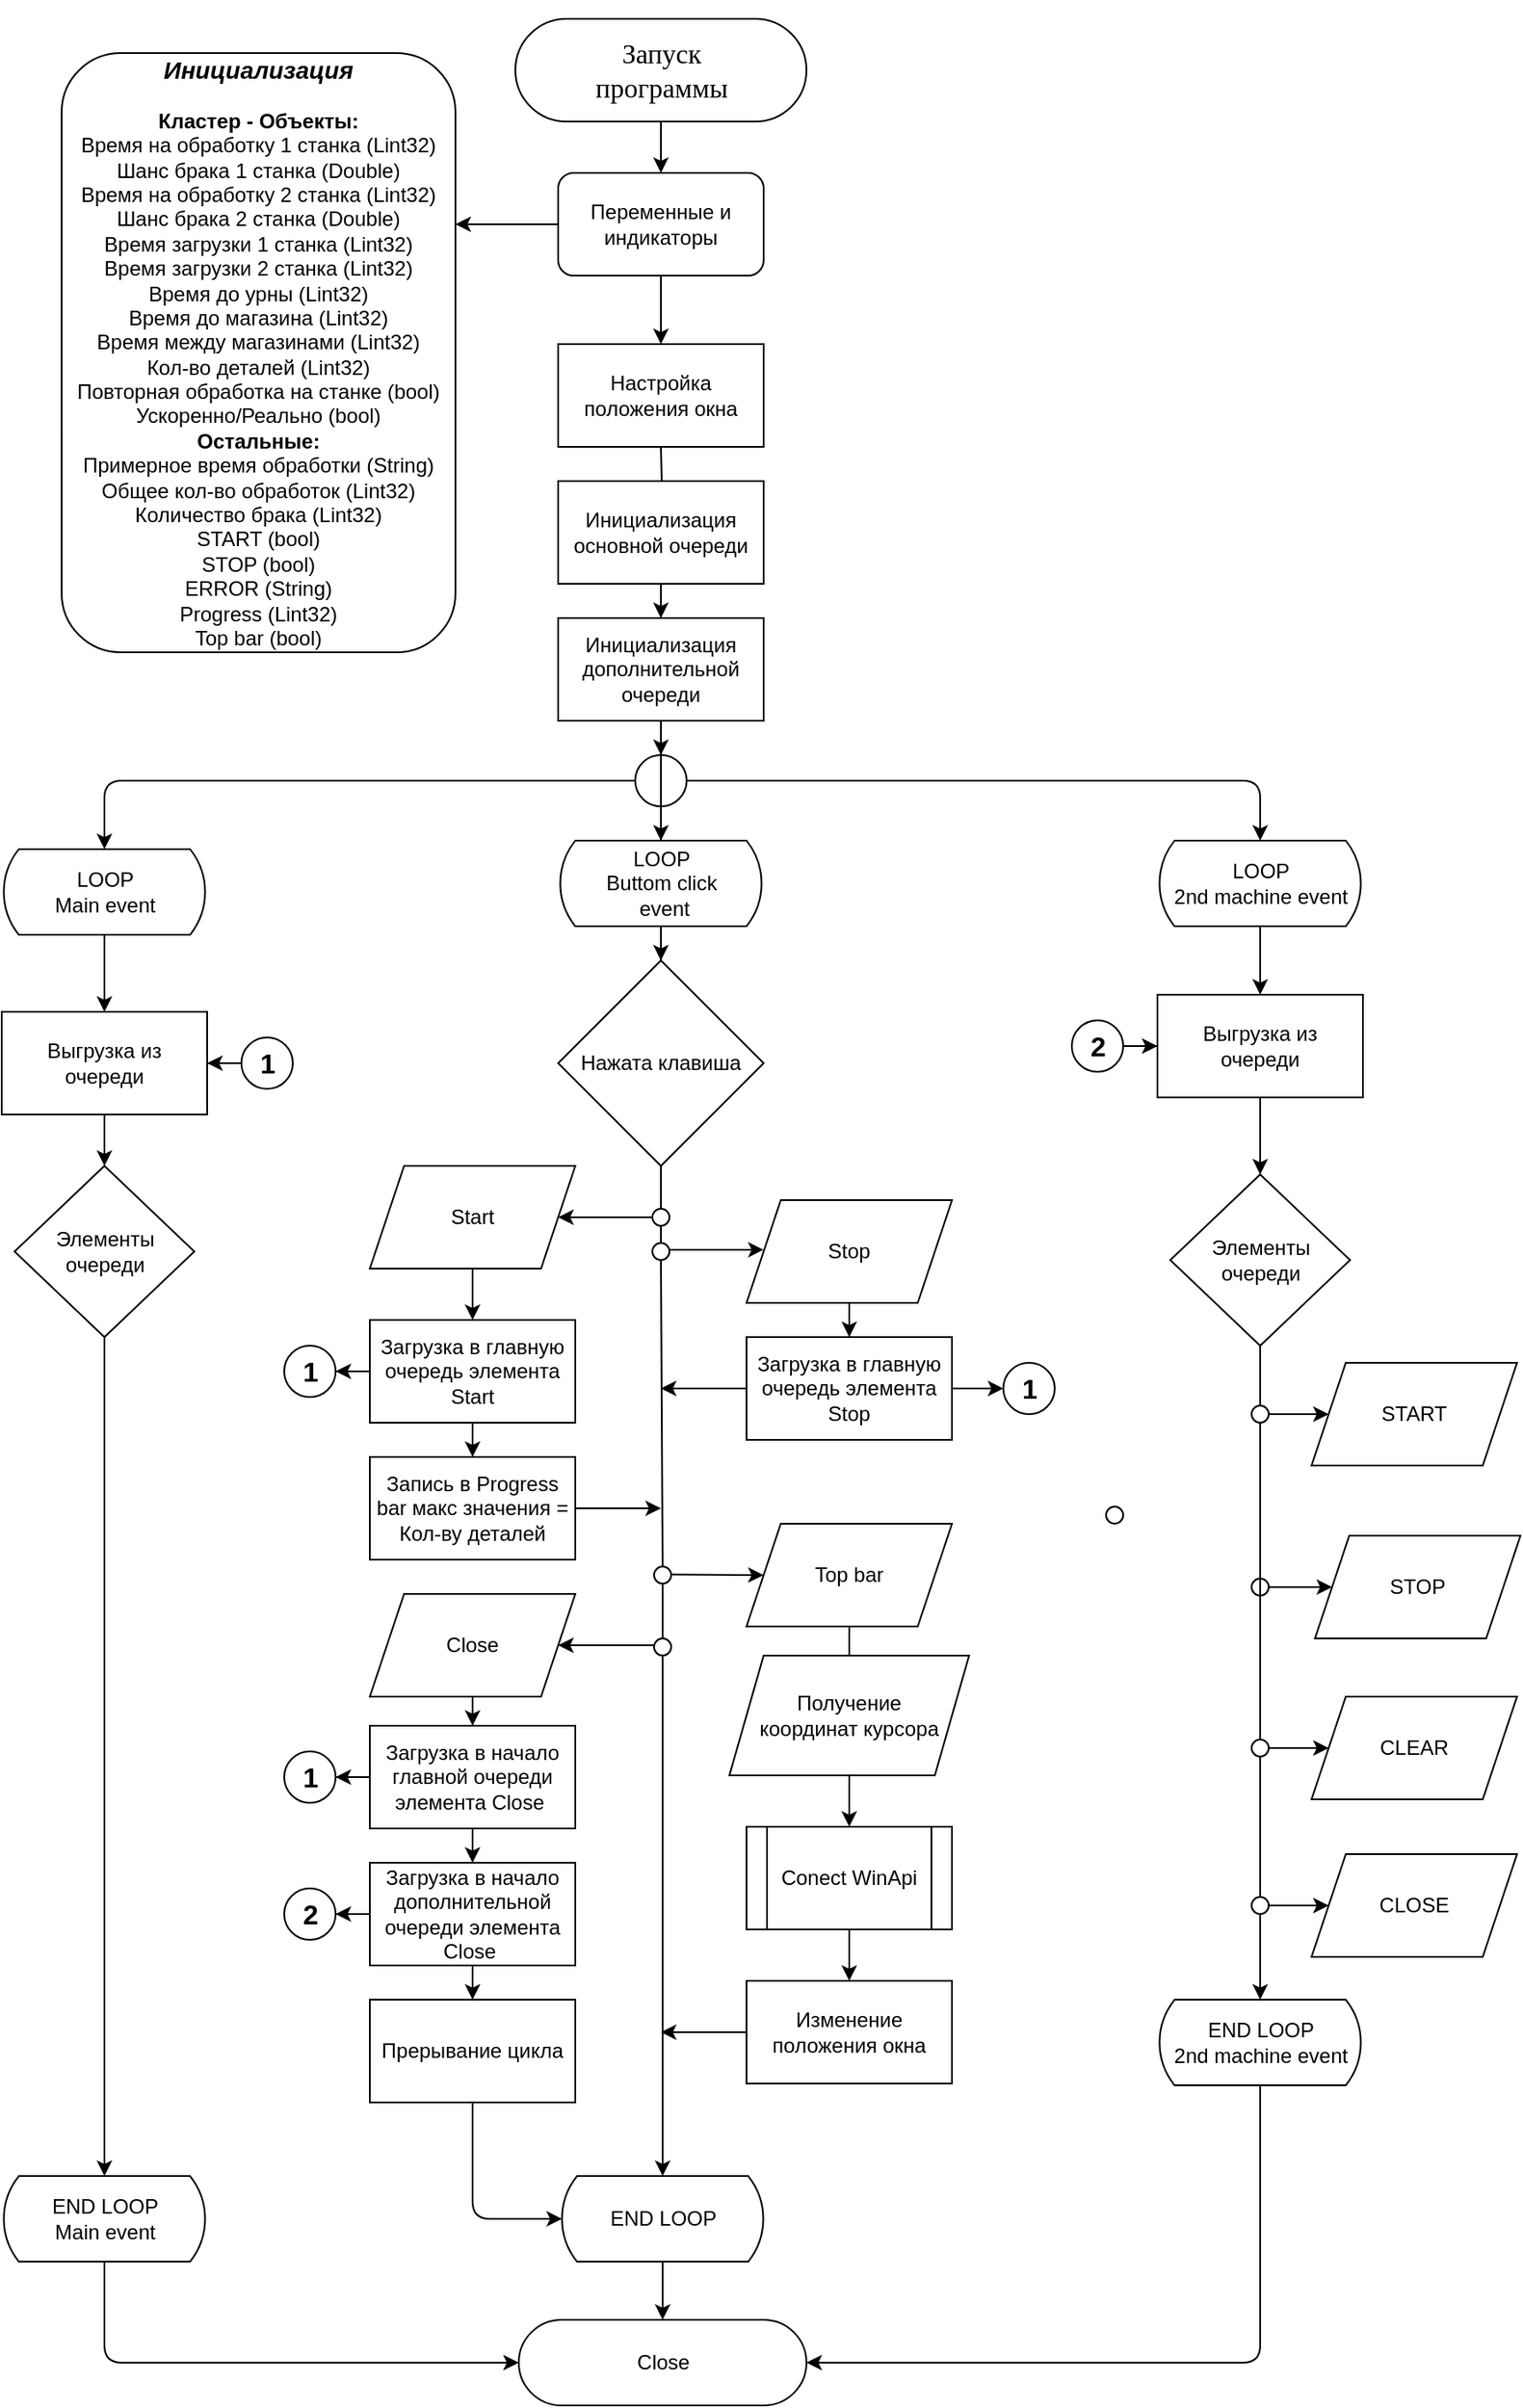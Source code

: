 <mxfile version="13.8.1" type="github">
  <diagram id="C5RBs43oDa-KdzZeNtuy" name="Page-1">
    <mxGraphModel dx="2844" dy="1544" grid="1" gridSize="10" guides="1" tooltips="1" connect="1" arrows="1" fold="1" page="1" pageScale="1" pageWidth="827" pageHeight="1169" math="0" shadow="0">
      <root>
        <mxCell id="WIyWlLk6GJQsqaUBKTNV-0" />
        <mxCell id="WIyWlLk6GJQsqaUBKTNV-1" parent="WIyWlLk6GJQsqaUBKTNV-0" />
        <mxCell id="-fShvXhJAneemEz7oOzi-4" value="" style="edgeStyle=orthogonalEdgeStyle;rounded=0;orthogonalLoop=1;jettySize=auto;html=1;" parent="WIyWlLk6GJQsqaUBKTNV-1" target="-fShvXhJAneemEz7oOzi-3" edge="1">
          <mxGeometry relative="1" as="geometry">
            <mxPoint x="410" y="300" as="sourcePoint" />
          </mxGeometry>
        </mxCell>
        <mxCell id="-fShvXhJAneemEz7oOzi-6" value="" style="edgeStyle=orthogonalEdgeStyle;rounded=0;orthogonalLoop=1;jettySize=auto;html=1;" parent="WIyWlLk6GJQsqaUBKTNV-1" source="-fShvXhJAneemEz7oOzi-3" target="-fShvXhJAneemEz7oOzi-5" edge="1">
          <mxGeometry relative="1" as="geometry" />
        </mxCell>
        <mxCell id="-fShvXhJAneemEz7oOzi-3" value="Инициализация основной очереди" style="whiteSpace=wrap;html=1;rounded=0;" parent="WIyWlLk6GJQsqaUBKTNV-1" vertex="1">
          <mxGeometry x="350" y="320" width="120" height="60" as="geometry" />
        </mxCell>
        <mxCell id="-fShvXhJAneemEz7oOzi-10" value="" style="edgeStyle=orthogonalEdgeStyle;rounded=0;orthogonalLoop=1;jettySize=auto;html=1;entryX=0.5;entryY=0;entryDx=0;entryDy=0;entryPerimeter=0;" parent="WIyWlLk6GJQsqaUBKTNV-1" source="-fShvXhJAneemEz7oOzi-73" target="-fShvXhJAneemEz7oOzi-60" edge="1">
          <mxGeometry relative="1" as="geometry">
            <mxPoint x="410" y="480" as="targetPoint" />
          </mxGeometry>
        </mxCell>
        <mxCell id="-fShvXhJAneemEz7oOzi-5" value="&lt;span&gt;Инициализация дополнительной очереди&lt;/span&gt;" style="whiteSpace=wrap;html=1;rounded=0;" parent="WIyWlLk6GJQsqaUBKTNV-1" vertex="1">
          <mxGeometry x="350" y="400" width="120" height="60" as="geometry" />
        </mxCell>
        <mxCell id="-fShvXhJAneemEz7oOzi-17" value="" style="edgeStyle=orthogonalEdgeStyle;rounded=0;orthogonalLoop=1;jettySize=auto;html=1;exitX=0.5;exitY=1;exitDx=0;exitDy=0;exitPerimeter=0;" parent="WIyWlLk6GJQsqaUBKTNV-1" source="-fShvXhJAneemEz7oOzi-60" target="-fShvXhJAneemEz7oOzi-16" edge="1">
          <mxGeometry relative="1" as="geometry">
            <mxPoint x="410" y="560" as="sourcePoint" />
          </mxGeometry>
        </mxCell>
        <mxCell id="-fShvXhJAneemEz7oOzi-16" value="Нажата клавиша" style="rhombus;whiteSpace=wrap;html=1;arcSize=20;" parent="WIyWlLk6GJQsqaUBKTNV-1" vertex="1">
          <mxGeometry x="350" y="600" width="120" height="120" as="geometry" />
        </mxCell>
        <mxCell id="-fShvXhJAneemEz7oOzi-18" value="" style="endArrow=classic;html=1;exitX=0.5;exitY=1;exitDx=0;exitDy=0;entryX=0.5;entryY=0;entryDx=0;entryDy=0;entryPerimeter=0;" parent="WIyWlLk6GJQsqaUBKTNV-1" source="CvhOMEdDSVQm0Eng2Md5-24" target="-fShvXhJAneemEz7oOzi-61" edge="1">
          <mxGeometry width="50" height="50" relative="1" as="geometry">
            <mxPoint x="410" y="700" as="sourcePoint" />
            <mxPoint x="410" y="1880" as="targetPoint" />
          </mxGeometry>
        </mxCell>
        <mxCell id="-fShvXhJAneemEz7oOzi-19" value="" style="endArrow=classic;html=1;entryX=1;entryY=0.5;entryDx=0;entryDy=0;" parent="WIyWlLk6GJQsqaUBKTNV-1" target="-fShvXhJAneemEz7oOzi-20" edge="1">
          <mxGeometry width="50" height="50" relative="1" as="geometry">
            <mxPoint x="410" y="750" as="sourcePoint" />
            <mxPoint x="466" y="750" as="targetPoint" />
          </mxGeometry>
        </mxCell>
        <mxCell id="-fShvXhJAneemEz7oOzi-32" value="" style="edgeStyle=orthogonalEdgeStyle;rounded=0;orthogonalLoop=1;jettySize=auto;html=1;" parent="WIyWlLk6GJQsqaUBKTNV-1" source="-fShvXhJAneemEz7oOzi-20" edge="1">
          <mxGeometry relative="1" as="geometry">
            <mxPoint x="300" y="810" as="targetPoint" />
          </mxGeometry>
        </mxCell>
        <mxCell id="-fShvXhJAneemEz7oOzi-20" value="Start" style="shape=parallelogram;perimeter=parallelogramPerimeter;whiteSpace=wrap;html=1;fixedSize=1;" parent="WIyWlLk6GJQsqaUBKTNV-1" vertex="1">
          <mxGeometry x="240" y="720" width="120" height="60" as="geometry" />
        </mxCell>
        <mxCell id="-fShvXhJAneemEz7oOzi-22" value="" style="endArrow=classic;html=1;entryX=0.083;entryY=0.483;entryDx=0;entryDy=0;entryPerimeter=0;" parent="WIyWlLk6GJQsqaUBKTNV-1" edge="1">
          <mxGeometry width="50" height="50" relative="1" as="geometry">
            <mxPoint x="410" y="769" as="sourcePoint" />
            <mxPoint x="469.96" y="768.98" as="targetPoint" />
          </mxGeometry>
        </mxCell>
        <mxCell id="-fShvXhJAneemEz7oOzi-43" value="" style="edgeStyle=orthogonalEdgeStyle;rounded=0;orthogonalLoop=1;jettySize=auto;html=1;" parent="WIyWlLk6GJQsqaUBKTNV-1" source="-fShvXhJAneemEz7oOzi-23" target="-fShvXhJAneemEz7oOzi-42" edge="1">
          <mxGeometry relative="1" as="geometry" />
        </mxCell>
        <mxCell id="-fShvXhJAneemEz7oOzi-23" value="Close" style="shape=parallelogram;perimeter=parallelogramPerimeter;whiteSpace=wrap;html=1;fixedSize=1;" parent="WIyWlLk6GJQsqaUBKTNV-1" vertex="1">
          <mxGeometry x="240" y="970" width="120" height="60" as="geometry" />
        </mxCell>
        <mxCell id="-fShvXhJAneemEz7oOzi-26" value="" style="endArrow=classic;html=1;entryX=1;entryY=0.5;entryDx=0;entryDy=0;" parent="WIyWlLk6GJQsqaUBKTNV-1" target="-fShvXhJAneemEz7oOzi-23" edge="1">
          <mxGeometry width="50" height="50" relative="1" as="geometry">
            <mxPoint x="410" y="1000" as="sourcePoint" />
            <mxPoint x="350" y="1006.42" as="targetPoint" />
          </mxGeometry>
        </mxCell>
        <mxCell id="-fShvXhJAneemEz7oOzi-34" value="" style="edgeStyle=orthogonalEdgeStyle;rounded=0;orthogonalLoop=1;jettySize=auto;html=1;" parent="WIyWlLk6GJQsqaUBKTNV-1" source="-fShvXhJAneemEz7oOzi-27" edge="1">
          <mxGeometry relative="1" as="geometry">
            <mxPoint x="520" y="1006" as="targetPoint" />
          </mxGeometry>
        </mxCell>
        <mxCell id="-fShvXhJAneemEz7oOzi-27" value="Top bar" style="shape=parallelogram;perimeter=parallelogramPerimeter;whiteSpace=wrap;html=1;fixedSize=1;" parent="WIyWlLk6GJQsqaUBKTNV-1" vertex="1">
          <mxGeometry x="460" y="929" width="120" height="60" as="geometry" />
        </mxCell>
        <mxCell id="-fShvXhJAneemEz7oOzi-30" value="" style="endArrow=classic;html=1;entryX=0.083;entryY=0.5;entryDx=0;entryDy=0;entryPerimeter=0;" parent="WIyWlLk6GJQsqaUBKTNV-1" target="-fShvXhJAneemEz7oOzi-27" edge="1">
          <mxGeometry width="50" height="50" relative="1" as="geometry">
            <mxPoint x="410" y="958.58" as="sourcePoint" />
            <mxPoint x="466" y="959" as="targetPoint" />
          </mxGeometry>
        </mxCell>
        <mxCell id="-fShvXhJAneemEz7oOzi-38" value="" style="edgeStyle=orthogonalEdgeStyle;rounded=0;orthogonalLoop=1;jettySize=auto;html=1;" parent="WIyWlLk6GJQsqaUBKTNV-1" source="-fShvXhJAneemEz7oOzi-35" target="-fShvXhJAneemEz7oOzi-37" edge="1">
          <mxGeometry relative="1" as="geometry" />
        </mxCell>
        <mxCell id="-fShvXhJAneemEz7oOzi-35" value="Получение &lt;br&gt;координат курсора" style="shape=parallelogram;perimeter=parallelogramPerimeter;whiteSpace=wrap;html=1;fixedSize=1;" parent="WIyWlLk6GJQsqaUBKTNV-1" vertex="1">
          <mxGeometry x="450" y="1006" width="140" height="70" as="geometry" />
        </mxCell>
        <mxCell id="-fShvXhJAneemEz7oOzi-40" value="" style="edgeStyle=orthogonalEdgeStyle;rounded=0;orthogonalLoop=1;jettySize=auto;html=1;" parent="WIyWlLk6GJQsqaUBKTNV-1" source="-fShvXhJAneemEz7oOzi-37" target="-fShvXhJAneemEz7oOzi-39" edge="1">
          <mxGeometry relative="1" as="geometry" />
        </mxCell>
        <mxCell id="-fShvXhJAneemEz7oOzi-37" value="Conect WinApi" style="shape=process;whiteSpace=wrap;html=1;backgroundOutline=1;" parent="WIyWlLk6GJQsqaUBKTNV-1" vertex="1">
          <mxGeometry x="460" y="1106" width="120" height="60" as="geometry" />
        </mxCell>
        <mxCell id="-fShvXhJAneemEz7oOzi-41" style="edgeStyle=orthogonalEdgeStyle;rounded=0;orthogonalLoop=1;jettySize=auto;html=1;" parent="WIyWlLk6GJQsqaUBKTNV-1" source="-fShvXhJAneemEz7oOzi-39" edge="1">
          <mxGeometry relative="1" as="geometry">
            <mxPoint x="410" y="1226" as="targetPoint" />
          </mxGeometry>
        </mxCell>
        <mxCell id="-fShvXhJAneemEz7oOzi-39" value="Изменение положения окна" style="rounded=0;whiteSpace=wrap;html=1;" parent="WIyWlLk6GJQsqaUBKTNV-1" vertex="1">
          <mxGeometry x="460" y="1196" width="120" height="60" as="geometry" />
        </mxCell>
        <mxCell id="-fShvXhJAneemEz7oOzi-46" value="" style="edgeStyle=orthogonalEdgeStyle;rounded=0;orthogonalLoop=1;jettySize=auto;html=1;" parent="WIyWlLk6GJQsqaUBKTNV-1" source="-fShvXhJAneemEz7oOzi-42" target="-fShvXhJAneemEz7oOzi-45" edge="1">
          <mxGeometry relative="1" as="geometry" />
        </mxCell>
        <mxCell id="-fShvXhJAneemEz7oOzi-89" value="" style="edgeStyle=orthogonalEdgeStyle;rounded=0;orthogonalLoop=1;jettySize=auto;html=1;" parent="WIyWlLk6GJQsqaUBKTNV-1" source="-fShvXhJAneemEz7oOzi-42" target="-fShvXhJAneemEz7oOzi-88" edge="1">
          <mxGeometry relative="1" as="geometry" />
        </mxCell>
        <mxCell id="-fShvXhJAneemEz7oOzi-42" value="Загрузка в начало главной очереди элемента Close&amp;nbsp;" style="whiteSpace=wrap;html=1;" parent="WIyWlLk6GJQsqaUBKTNV-1" vertex="1">
          <mxGeometry x="240" y="1047" width="120" height="60" as="geometry" />
        </mxCell>
        <mxCell id="-fShvXhJAneemEz7oOzi-50" value="" style="edgeStyle=orthogonalEdgeStyle;rounded=0;orthogonalLoop=1;jettySize=auto;html=1;" parent="WIyWlLk6GJQsqaUBKTNV-1" source="-fShvXhJAneemEz7oOzi-45" target="-fShvXhJAneemEz7oOzi-49" edge="1">
          <mxGeometry relative="1" as="geometry" />
        </mxCell>
        <mxCell id="-fShvXhJAneemEz7oOzi-91" value="" style="edgeStyle=orthogonalEdgeStyle;rounded=0;orthogonalLoop=1;jettySize=auto;html=1;" parent="WIyWlLk6GJQsqaUBKTNV-1" source="-fShvXhJAneemEz7oOzi-45" target="-fShvXhJAneemEz7oOzi-90" edge="1">
          <mxGeometry relative="1" as="geometry" />
        </mxCell>
        <mxCell id="-fShvXhJAneemEz7oOzi-45" value="Загрузка в начало дополнительной очереди&amp;nbsp;элемента Close&amp;nbsp;" style="whiteSpace=wrap;html=1;" parent="WIyWlLk6GJQsqaUBKTNV-1" vertex="1">
          <mxGeometry x="240" y="1127" width="120" height="60" as="geometry" />
        </mxCell>
        <mxCell id="-fShvXhJAneemEz7oOzi-49" value="Прерывание цикла" style="whiteSpace=wrap;html=1;" parent="WIyWlLk6GJQsqaUBKTNV-1" vertex="1">
          <mxGeometry x="240" y="1207" width="120" height="60" as="geometry" />
        </mxCell>
        <mxCell id="-fShvXhJAneemEz7oOzi-57" value="Close" style="html=1;dashed=0;whitespace=wrap;shape=mxgraph.dfd.start" parent="WIyWlLk6GJQsqaUBKTNV-1" vertex="1">
          <mxGeometry x="327" y="1394" width="168" height="50" as="geometry" />
        </mxCell>
        <mxCell id="-fShvXhJAneemEz7oOzi-115" value="" style="edgeStyle=orthogonalEdgeStyle;rounded=0;orthogonalLoop=1;jettySize=auto;html=1;" parent="WIyWlLk6GJQsqaUBKTNV-1" source="-fShvXhJAneemEz7oOzi-58" target="-fShvXhJAneemEz7oOzi-114" edge="1">
          <mxGeometry relative="1" as="geometry" />
        </mxCell>
        <mxCell id="-fShvXhJAneemEz7oOzi-58" value="&lt;h4 style=&quot;font-size: 16px&quot;&gt;&lt;div&gt;&lt;span style=&quot;font-family: &amp;#34;times new roman&amp;#34; ; font-weight: normal&quot;&gt;Запуск&lt;/span&gt;&lt;/div&gt;&lt;font face=&quot;Times New Roman&quot;&gt;&lt;span style=&quot;font-weight: normal&quot;&gt;программы&lt;/span&gt;&lt;/font&gt;&lt;/h4&gt;" style="html=1;dashed=0;whitespace=wrap;shape=mxgraph.dfd.start" parent="WIyWlLk6GJQsqaUBKTNV-1" vertex="1">
          <mxGeometry x="325" y="50" width="170" height="60" as="geometry" />
        </mxCell>
        <mxCell id="-fShvXhJAneemEz7oOzi-60" value="&lt;span&gt;LOOP&lt;/span&gt;&lt;br&gt;&lt;span&gt;Buttom click&lt;/span&gt;&lt;br&gt;&lt;span&gt;&amp;nbsp;event&lt;/span&gt;" style="html=1;dashed=0;whitespace=wrap;shape=mxgraph.dfd.loop" parent="WIyWlLk6GJQsqaUBKTNV-1" vertex="1">
          <mxGeometry x="350" y="530" width="120" height="50" as="geometry" />
        </mxCell>
        <mxCell id="-fShvXhJAneemEz7oOzi-63" value="" style="edgeStyle=orthogonalEdgeStyle;rounded=0;orthogonalLoop=1;jettySize=auto;html=1;" parent="WIyWlLk6GJQsqaUBKTNV-1" source="-fShvXhJAneemEz7oOzi-61" target="-fShvXhJAneemEz7oOzi-57" edge="1">
          <mxGeometry relative="1" as="geometry" />
        </mxCell>
        <mxCell id="-fShvXhJAneemEz7oOzi-61" value="END LOOP" style="html=1;dashed=0;whitespace=wrap;shape=mxgraph.dfd.loop" parent="WIyWlLk6GJQsqaUBKTNV-1" vertex="1">
          <mxGeometry x="351" y="1310" width="120" height="50" as="geometry" />
        </mxCell>
        <mxCell id="CvhOMEdDSVQm0Eng2Md5-30" value="" style="edgeStyle=orthogonalEdgeStyle;rounded=0;orthogonalLoop=1;jettySize=auto;html=1;endArrow=classic;endFill=1;" edge="1" parent="WIyWlLk6GJQsqaUBKTNV-1" source="-fShvXhJAneemEz7oOzi-68" target="CvhOMEdDSVQm0Eng2Md5-29">
          <mxGeometry relative="1" as="geometry" />
        </mxCell>
        <mxCell id="-fShvXhJAneemEz7oOzi-68" value="&lt;span&gt;LOOP&lt;/span&gt;&lt;br&gt;Main event" style="html=1;dashed=0;whitespace=wrap;shape=mxgraph.dfd.loop" parent="WIyWlLk6GJQsqaUBKTNV-1" vertex="1">
          <mxGeometry x="25" y="535" width="120" height="50" as="geometry" />
        </mxCell>
        <mxCell id="CvhOMEdDSVQm0Eng2Md5-27" value="" style="edgeStyle=orthogonalEdgeStyle;rounded=0;orthogonalLoop=1;jettySize=auto;html=1;endArrow=classic;endFill=1;" edge="1" parent="WIyWlLk6GJQsqaUBKTNV-1" source="-fShvXhJAneemEz7oOzi-69">
          <mxGeometry relative="1" as="geometry">
            <mxPoint x="760" y="620" as="targetPoint" />
          </mxGeometry>
        </mxCell>
        <mxCell id="-fShvXhJAneemEz7oOzi-69" value="&lt;span&gt;LOOP&lt;/span&gt;&lt;br&gt;2nd machine event" style="html=1;dashed=0;whitespace=wrap;shape=mxgraph.dfd.loop" parent="WIyWlLk6GJQsqaUBKTNV-1" vertex="1">
          <mxGeometry x="700" y="530" width="120" height="50" as="geometry" />
        </mxCell>
        <mxCell id="-fShvXhJAneemEz7oOzi-71" value="" style="endArrow=classic;html=1;entryX=0.5;entryY=0;entryDx=0;entryDy=0;entryPerimeter=0;exitX=0;exitY=0.5;exitDx=0;exitDy=0;" parent="WIyWlLk6GJQsqaUBKTNV-1" source="-fShvXhJAneemEz7oOzi-73" target="-fShvXhJAneemEz7oOzi-68" edge="1">
          <mxGeometry width="50" height="50" relative="1" as="geometry">
            <mxPoint x="410" y="470" as="sourcePoint" />
            <mxPoint x="190" y="520" as="targetPoint" />
            <Array as="points">
              <mxPoint x="85" y="495" />
            </Array>
          </mxGeometry>
        </mxCell>
        <mxCell id="-fShvXhJAneemEz7oOzi-73" value="" style="shape=lineEllipse;line=vertical;perimeter=ellipsePerimeter;whiteSpace=wrap;html=1;backgroundOutline=1;" parent="WIyWlLk6GJQsqaUBKTNV-1" vertex="1">
          <mxGeometry x="395" y="480" width="30" height="30" as="geometry" />
        </mxCell>
        <mxCell id="-fShvXhJAneemEz7oOzi-74" value="" style="edgeStyle=orthogonalEdgeStyle;rounded=0;orthogonalLoop=1;jettySize=auto;html=1;entryX=0.5;entryY=0;entryDx=0;entryDy=0;entryPerimeter=0;" parent="WIyWlLk6GJQsqaUBKTNV-1" source="-fShvXhJAneemEz7oOzi-5" target="-fShvXhJAneemEz7oOzi-73" edge="1">
          <mxGeometry relative="1" as="geometry">
            <mxPoint x="410" y="460" as="sourcePoint" />
            <mxPoint x="410" y="530" as="targetPoint" />
          </mxGeometry>
        </mxCell>
        <mxCell id="-fShvXhJAneemEz7oOzi-84" value="" style="endArrow=classic;html=1;exitX=1;exitY=0.5;exitDx=0;exitDy=0;entryX=0.5;entryY=0;entryDx=0;entryDy=0;entryPerimeter=0;" parent="WIyWlLk6GJQsqaUBKTNV-1" source="-fShvXhJAneemEz7oOzi-73" target="-fShvXhJAneemEz7oOzi-69" edge="1">
          <mxGeometry width="50" height="50" relative="1" as="geometry">
            <mxPoint x="550" y="490" as="sourcePoint" />
            <mxPoint x="670" y="495" as="targetPoint" />
            <Array as="points">
              <mxPoint x="760" y="495" />
            </Array>
          </mxGeometry>
        </mxCell>
        <mxCell id="-fShvXhJAneemEz7oOzi-85" value="&lt;span&gt;END LOOP&lt;/span&gt;&lt;br&gt;Main event" style="html=1;dashed=0;whitespace=wrap;shape=mxgraph.dfd.loop" parent="WIyWlLk6GJQsqaUBKTNV-1" vertex="1">
          <mxGeometry x="25" y="1310" width="120" height="50" as="geometry" />
        </mxCell>
        <mxCell id="-fShvXhJAneemEz7oOzi-86" value="&lt;span&gt;END LOOP&lt;/span&gt;&lt;br&gt;2nd machine event" style="html=1;dashed=0;whitespace=wrap;shape=mxgraph.dfd.loop" parent="WIyWlLk6GJQsqaUBKTNV-1" vertex="1">
          <mxGeometry x="700" y="1207" width="120" height="50" as="geometry" />
        </mxCell>
        <mxCell id="-fShvXhJAneemEz7oOzi-88" value="&lt;font style=&quot;font-size: 16px&quot;&gt;&lt;b&gt;1&lt;/b&gt;&lt;/font&gt;" style="shape=ellipse;html=1;dashed=0;whitespace=wrap;aspect=fixed;perimeter=ellipsePerimeter;" parent="WIyWlLk6GJQsqaUBKTNV-1" vertex="1">
          <mxGeometry x="190" y="1062" width="30" height="30" as="geometry" />
        </mxCell>
        <mxCell id="-fShvXhJAneemEz7oOzi-90" value="&lt;b&gt;&lt;font style=&quot;font-size: 16px&quot;&gt;2&lt;/font&gt;&lt;/b&gt;" style="shape=ellipse;html=1;dashed=0;whitespace=wrap;aspect=fixed;perimeter=ellipsePerimeter;" parent="WIyWlLk6GJQsqaUBKTNV-1" vertex="1">
          <mxGeometry x="190" y="1142" width="30" height="30" as="geometry" />
        </mxCell>
        <mxCell id="-fShvXhJAneemEz7oOzi-92" value="" style="edgeStyle=orthogonalEdgeStyle;rounded=0;orthogonalLoop=1;jettySize=auto;html=1;" parent="WIyWlLk6GJQsqaUBKTNV-1" edge="1">
          <mxGeometry relative="1" as="geometry">
            <mxPoint x="410" y="850" as="targetPoint" />
            <mxPoint x="460" y="850" as="sourcePoint" />
          </mxGeometry>
        </mxCell>
        <mxCell id="-fShvXhJAneemEz7oOzi-103" value="" style="edgeStyle=orthogonalEdgeStyle;rounded=0;orthogonalLoop=1;jettySize=auto;html=1;" parent="WIyWlLk6GJQsqaUBKTNV-1" source="-fShvXhJAneemEz7oOzi-104" target="-fShvXhJAneemEz7oOzi-105" edge="1">
          <mxGeometry relative="1" as="geometry" />
        </mxCell>
        <mxCell id="-fShvXhJAneemEz7oOzi-108" value="" style="edgeStyle=orthogonalEdgeStyle;rounded=0;orthogonalLoop=1;jettySize=auto;html=1;" parent="WIyWlLk6GJQsqaUBKTNV-1" source="-fShvXhJAneemEz7oOzi-104" target="-fShvXhJAneemEz7oOzi-106" edge="1">
          <mxGeometry relative="1" as="geometry" />
        </mxCell>
        <mxCell id="-fShvXhJAneemEz7oOzi-104" value="Загрузка в главную очередь элемента Start" style="whiteSpace=wrap;html=1;" parent="WIyWlLk6GJQsqaUBKTNV-1" vertex="1">
          <mxGeometry x="240" y="810" width="120" height="60" as="geometry" />
        </mxCell>
        <mxCell id="-fShvXhJAneemEz7oOzi-105" value="&lt;font style=&quot;font-size: 16px&quot;&gt;&lt;b&gt;1&lt;/b&gt;&lt;/font&gt;" style="shape=ellipse;html=1;dashed=0;whitespace=wrap;aspect=fixed;perimeter=ellipsePerimeter;" parent="WIyWlLk6GJQsqaUBKTNV-1" vertex="1">
          <mxGeometry x="190" y="825" width="30" height="30" as="geometry" />
        </mxCell>
        <mxCell id="-fShvXhJAneemEz7oOzi-109" style="edgeStyle=orthogonalEdgeStyle;rounded=0;orthogonalLoop=1;jettySize=auto;html=1;" parent="WIyWlLk6GJQsqaUBKTNV-1" source="-fShvXhJAneemEz7oOzi-106" edge="1">
          <mxGeometry relative="1" as="geometry">
            <mxPoint x="410" y="920" as="targetPoint" />
          </mxGeometry>
        </mxCell>
        <mxCell id="-fShvXhJAneemEz7oOzi-106" value="Запись в Progress bar макс значения = Кол-ву деталей" style="whiteSpace=wrap;html=1;" parent="WIyWlLk6GJQsqaUBKTNV-1" vertex="1">
          <mxGeometry x="240" y="890" width="120" height="60" as="geometry" />
        </mxCell>
        <mxCell id="-fShvXhJAneemEz7oOzi-110" value="Настройка положения окна" style="whiteSpace=wrap;html=1;rounded=0;" parent="WIyWlLk6GJQsqaUBKTNV-1" vertex="1">
          <mxGeometry x="350" y="240" width="120" height="60" as="geometry" />
        </mxCell>
        <mxCell id="-fShvXhJAneemEz7oOzi-113" value="&lt;b&gt;&lt;i&gt;&lt;font style=&quot;font-size: 14px&quot;&gt;Инициализация&lt;br&gt;&lt;/font&gt;&lt;/i&gt;&lt;/b&gt;&lt;br&gt;&lt;b&gt;Кластер - Объекты:&lt;br&gt;&lt;/b&gt;Время на обработку 1 станка (Lint32)&lt;br&gt;Шанс брака 1 станка (Double)&lt;br&gt;Время на обработку 2 станка (Lint32)&lt;br&gt;Шанс брака 2 станка (Double)&lt;br&gt;Время загрузки 1 станка (Lint32)&lt;br&gt;Время загрузки 2 станка (Lint32)&lt;br&gt;Время до урны (Lint32)&lt;br&gt;Время до магазина (Lint32)&lt;br&gt;Время между магазинами (Lint32)&lt;br&gt;Кол-во деталей (Lint32)&lt;br&gt;Повторная обработка на станке (bool)&lt;br&gt;Ускоренно/Реально (bool)&lt;br&gt;&lt;b&gt;Остальные:&lt;br&gt;&lt;/b&gt;Примерное время обработки (String)&lt;br&gt;Общее кол-во обработок (Lint32)&lt;br&gt;Количество брака (Lint32)&lt;br&gt;START (bool)&lt;br&gt;STOP (bool)&lt;br&gt;ERROR (String)&lt;br&gt;Progress (Lint32)&lt;br&gt;Top bar (bool)" style="rounded=1;whiteSpace=wrap;html=1;shadow=0;glass=0;" parent="WIyWlLk6GJQsqaUBKTNV-1" vertex="1">
          <mxGeometry x="60" y="70" width="230" height="350" as="geometry" />
        </mxCell>
        <mxCell id="-fShvXhJAneemEz7oOzi-116" value="" style="edgeStyle=orthogonalEdgeStyle;rounded=0;orthogonalLoop=1;jettySize=auto;html=1;" parent="WIyWlLk6GJQsqaUBKTNV-1" source="-fShvXhJAneemEz7oOzi-114" target="-fShvXhJAneemEz7oOzi-110" edge="1">
          <mxGeometry relative="1" as="geometry" />
        </mxCell>
        <mxCell id="-fShvXhJAneemEz7oOzi-119" style="edgeStyle=orthogonalEdgeStyle;rounded=0;orthogonalLoop=1;jettySize=auto;html=1;" parent="WIyWlLk6GJQsqaUBKTNV-1" source="-fShvXhJAneemEz7oOzi-114" edge="1">
          <mxGeometry relative="1" as="geometry">
            <mxPoint x="290" y="170" as="targetPoint" />
          </mxGeometry>
        </mxCell>
        <mxCell id="-fShvXhJAneemEz7oOzi-114" value="Переменные и индикаторы" style="rounded=1;whiteSpace=wrap;html=1;" parent="WIyWlLk6GJQsqaUBKTNV-1" vertex="1">
          <mxGeometry x="350" y="140" width="120" height="60" as="geometry" />
        </mxCell>
        <mxCell id="CvhOMEdDSVQm0Eng2Md5-2" style="edgeStyle=orthogonalEdgeStyle;rounded=0;orthogonalLoop=1;jettySize=auto;html=1;entryX=0.5;entryY=0;entryDx=0;entryDy=0;" edge="1" source="CvhOMEdDSVQm0Eng2Md5-3" target="CvhOMEdDSVQm0Eng2Md5-6" parent="WIyWlLk6GJQsqaUBKTNV-1">
          <mxGeometry relative="1" as="geometry" />
        </mxCell>
        <mxCell id="CvhOMEdDSVQm0Eng2Md5-3" value="Stop" style="shape=parallelogram;perimeter=parallelogramPerimeter;whiteSpace=wrap;html=1;fixedSize=1;" vertex="1" parent="WIyWlLk6GJQsqaUBKTNV-1">
          <mxGeometry x="460" y="740" width="120" height="60" as="geometry" />
        </mxCell>
        <mxCell id="CvhOMEdDSVQm0Eng2Md5-4" value="" style="edgeStyle=orthogonalEdgeStyle;rounded=0;orthogonalLoop=1;jettySize=auto;html=1;" edge="1" source="CvhOMEdDSVQm0Eng2Md5-6" target="CvhOMEdDSVQm0Eng2Md5-5" parent="WIyWlLk6GJQsqaUBKTNV-1">
          <mxGeometry relative="1" as="geometry" />
        </mxCell>
        <mxCell id="CvhOMEdDSVQm0Eng2Md5-5" value="&lt;font style=&quot;font-size: 16px&quot;&gt;&lt;b&gt;1&lt;/b&gt;&lt;/font&gt;" style="shape=ellipse;html=1;dashed=0;whitespace=wrap;aspect=fixed;perimeter=ellipsePerimeter;" vertex="1" parent="WIyWlLk6GJQsqaUBKTNV-1">
          <mxGeometry x="610" y="835" width="30" height="30" as="geometry" />
        </mxCell>
        <mxCell id="CvhOMEdDSVQm0Eng2Md5-6" value="Загрузка в главную очередь элемента Stop" style="whiteSpace=wrap;html=1;" vertex="1" parent="WIyWlLk6GJQsqaUBKTNV-1">
          <mxGeometry x="460" y="820" width="120" height="60" as="geometry" />
        </mxCell>
        <mxCell id="CvhOMEdDSVQm0Eng2Md5-12" value="" style="endArrow=classic;html=1;exitX=0.5;exitY=1;exitDx=0;exitDy=0;entryX=0.01;entryY=0.501;entryDx=0;entryDy=0;entryPerimeter=0;" edge="1" parent="WIyWlLk6GJQsqaUBKTNV-1" source="-fShvXhJAneemEz7oOzi-49" target="-fShvXhJAneemEz7oOzi-61">
          <mxGeometry width="50" height="50" relative="1" as="geometry">
            <mxPoint x="280" y="1340" as="sourcePoint" />
            <mxPoint x="300" y="1340" as="targetPoint" />
            <Array as="points">
              <mxPoint x="300" y="1335" />
            </Array>
          </mxGeometry>
        </mxCell>
        <mxCell id="CvhOMEdDSVQm0Eng2Md5-13" value="" style="ellipse;whiteSpace=wrap;html=1;aspect=fixed;" vertex="1" parent="WIyWlLk6GJQsqaUBKTNV-1">
          <mxGeometry x="406" y="954" width="10" height="10" as="geometry" />
        </mxCell>
        <mxCell id="CvhOMEdDSVQm0Eng2Md5-14" value="" style="endArrow=none;html=1;exitX=0.5;exitY=1;exitDx=0;exitDy=0;entryX=0.5;entryY=0;entryDx=0;entryDy=0;entryPerimeter=0;endFill=0;" edge="1" parent="WIyWlLk6GJQsqaUBKTNV-1" source="CvhOMEdDSVQm0Eng2Md5-15" target="CvhOMEdDSVQm0Eng2Md5-13">
          <mxGeometry width="50" height="50" relative="1" as="geometry">
            <mxPoint x="410" y="720" as="sourcePoint" />
            <mxPoint x="411" y="1310" as="targetPoint" />
          </mxGeometry>
        </mxCell>
        <mxCell id="CvhOMEdDSVQm0Eng2Md5-15" value="" style="ellipse;whiteSpace=wrap;html=1;aspect=fixed;" vertex="1" parent="WIyWlLk6GJQsqaUBKTNV-1">
          <mxGeometry x="405" y="765" width="10" height="10" as="geometry" />
        </mxCell>
        <mxCell id="CvhOMEdDSVQm0Eng2Md5-16" value="" style="endArrow=none;html=1;exitX=0.5;exitY=1;exitDx=0;exitDy=0;entryX=0.5;entryY=0;entryDx=0;entryDy=0;entryPerimeter=0;endFill=0;" edge="1" parent="WIyWlLk6GJQsqaUBKTNV-1" source="CvhOMEdDSVQm0Eng2Md5-17" target="CvhOMEdDSVQm0Eng2Md5-15">
          <mxGeometry width="50" height="50" relative="1" as="geometry">
            <mxPoint x="410" y="720" as="sourcePoint" />
            <mxPoint x="411" y="954" as="targetPoint" />
          </mxGeometry>
        </mxCell>
        <mxCell id="CvhOMEdDSVQm0Eng2Md5-17" value="" style="ellipse;whiteSpace=wrap;html=1;aspect=fixed;" vertex="1" parent="WIyWlLk6GJQsqaUBKTNV-1">
          <mxGeometry x="405" y="745" width="10" height="10" as="geometry" />
        </mxCell>
        <mxCell id="CvhOMEdDSVQm0Eng2Md5-22" value="" style="endArrow=none;html=1;exitX=0.5;exitY=1;exitDx=0;exitDy=0;entryX=0.5;entryY=0;entryDx=0;entryDy=0;entryPerimeter=0;endFill=0;" edge="1" parent="WIyWlLk6GJQsqaUBKTNV-1" source="-fShvXhJAneemEz7oOzi-16" target="CvhOMEdDSVQm0Eng2Md5-17">
          <mxGeometry width="50" height="50" relative="1" as="geometry">
            <mxPoint x="410" y="720" as="sourcePoint" />
            <mxPoint x="410" y="765" as="targetPoint" />
          </mxGeometry>
        </mxCell>
        <mxCell id="CvhOMEdDSVQm0Eng2Md5-24" value="" style="ellipse;whiteSpace=wrap;html=1;aspect=fixed;" vertex="1" parent="WIyWlLk6GJQsqaUBKTNV-1">
          <mxGeometry x="406" y="996" width="10" height="10" as="geometry" />
        </mxCell>
        <mxCell id="CvhOMEdDSVQm0Eng2Md5-25" value="" style="endArrow=none;html=1;exitX=0.5;exitY=1;exitDx=0;exitDy=0;entryX=0.5;entryY=0;entryDx=0;entryDy=0;entryPerimeter=0;endFill=0;" edge="1" parent="WIyWlLk6GJQsqaUBKTNV-1" source="CvhOMEdDSVQm0Eng2Md5-13" target="CvhOMEdDSVQm0Eng2Md5-24">
          <mxGeometry width="50" height="50" relative="1" as="geometry">
            <mxPoint x="411" y="964" as="sourcePoint" />
            <mxPoint x="411" y="1310.0" as="targetPoint" />
          </mxGeometry>
        </mxCell>
        <mxCell id="CvhOMEdDSVQm0Eng2Md5-38" value="" style="edgeStyle=orthogonalEdgeStyle;rounded=0;orthogonalLoop=1;jettySize=auto;html=1;endArrow=classic;endFill=1;" edge="1" parent="WIyWlLk6GJQsqaUBKTNV-1" source="CvhOMEdDSVQm0Eng2Md5-29" target="CvhOMEdDSVQm0Eng2Md5-36">
          <mxGeometry relative="1" as="geometry" />
        </mxCell>
        <mxCell id="CvhOMEdDSVQm0Eng2Md5-29" value="Выгрузка из &lt;br&gt;очереди" style="whiteSpace=wrap;html=1;" vertex="1" parent="WIyWlLk6GJQsqaUBKTNV-1">
          <mxGeometry x="25" y="630" width="120" height="60" as="geometry" />
        </mxCell>
        <mxCell id="CvhOMEdDSVQm0Eng2Md5-40" value="" style="edgeStyle=orthogonalEdgeStyle;rounded=0;orthogonalLoop=1;jettySize=auto;html=1;endArrow=classic;endFill=1;" edge="1" parent="WIyWlLk6GJQsqaUBKTNV-1" source="CvhOMEdDSVQm0Eng2Md5-31" target="CvhOMEdDSVQm0Eng2Md5-39">
          <mxGeometry relative="1" as="geometry" />
        </mxCell>
        <mxCell id="CvhOMEdDSVQm0Eng2Md5-31" value="Выгрузка из &lt;br&gt;очереди" style="whiteSpace=wrap;html=1;" vertex="1" parent="WIyWlLk6GJQsqaUBKTNV-1">
          <mxGeometry x="700" y="620" width="120" height="60" as="geometry" />
        </mxCell>
        <mxCell id="CvhOMEdDSVQm0Eng2Md5-35" value="" style="edgeStyle=orthogonalEdgeStyle;rounded=0;orthogonalLoop=1;jettySize=auto;html=1;endArrow=classic;endFill=1;" edge="1" parent="WIyWlLk6GJQsqaUBKTNV-1" source="CvhOMEdDSVQm0Eng2Md5-32" target="CvhOMEdDSVQm0Eng2Md5-29">
          <mxGeometry relative="1" as="geometry" />
        </mxCell>
        <mxCell id="CvhOMEdDSVQm0Eng2Md5-32" value="&lt;font style=&quot;font-size: 16px&quot;&gt;&lt;b&gt;1&lt;/b&gt;&lt;/font&gt;" style="shape=ellipse;html=1;dashed=0;whitespace=wrap;aspect=fixed;perimeter=ellipsePerimeter;" vertex="1" parent="WIyWlLk6GJQsqaUBKTNV-1">
          <mxGeometry x="165" y="645" width="30" height="30" as="geometry" />
        </mxCell>
        <mxCell id="CvhOMEdDSVQm0Eng2Md5-34" value="" style="edgeStyle=orthogonalEdgeStyle;rounded=0;orthogonalLoop=1;jettySize=auto;html=1;endArrow=classic;endFill=1;" edge="1" parent="WIyWlLk6GJQsqaUBKTNV-1" source="CvhOMEdDSVQm0Eng2Md5-33" target="CvhOMEdDSVQm0Eng2Md5-31">
          <mxGeometry relative="1" as="geometry" />
        </mxCell>
        <mxCell id="CvhOMEdDSVQm0Eng2Md5-33" value="&lt;b&gt;&lt;font style=&quot;font-size: 16px&quot;&gt;2&lt;/font&gt;&lt;/b&gt;" style="shape=ellipse;html=1;dashed=0;whitespace=wrap;aspect=fixed;perimeter=ellipsePerimeter;" vertex="1" parent="WIyWlLk6GJQsqaUBKTNV-1">
          <mxGeometry x="650" y="635" width="30" height="30" as="geometry" />
        </mxCell>
        <mxCell id="CvhOMEdDSVQm0Eng2Md5-41" style="edgeStyle=orthogonalEdgeStyle;rounded=0;orthogonalLoop=1;jettySize=auto;html=1;entryX=0.5;entryY=0;entryDx=0;entryDy=0;entryPerimeter=0;endArrow=classic;endFill=1;" edge="1" parent="WIyWlLk6GJQsqaUBKTNV-1" source="CvhOMEdDSVQm0Eng2Md5-36" target="-fShvXhJAneemEz7oOzi-85">
          <mxGeometry relative="1" as="geometry" />
        </mxCell>
        <mxCell id="CvhOMEdDSVQm0Eng2Md5-36" value="Элементы &lt;br&gt;очереди" style="rhombus;whiteSpace=wrap;html=1;arcSize=20;" vertex="1" parent="WIyWlLk6GJQsqaUBKTNV-1">
          <mxGeometry x="32.5" y="720" width="105" height="100" as="geometry" />
        </mxCell>
        <mxCell id="CvhOMEdDSVQm0Eng2Md5-46" value="" style="edgeStyle=orthogonalEdgeStyle;rounded=0;orthogonalLoop=1;jettySize=auto;html=1;endArrow=classic;endFill=1;" edge="1" parent="WIyWlLk6GJQsqaUBKTNV-1" source="CvhOMEdDSVQm0Eng2Md5-79" target="-fShvXhJAneemEz7oOzi-86">
          <mxGeometry relative="1" as="geometry" />
        </mxCell>
        <mxCell id="CvhOMEdDSVQm0Eng2Md5-39" value="Элементы &lt;br&gt;очереди" style="rhombus;whiteSpace=wrap;html=1;arcSize=20;" vertex="1" parent="WIyWlLk6GJQsqaUBKTNV-1">
          <mxGeometry x="707.5" y="725" width="105" height="100" as="geometry" />
        </mxCell>
        <mxCell id="CvhOMEdDSVQm0Eng2Md5-43" value="" style="endArrow=classic;html=1;exitX=0.5;exitY=1;exitDx=0;exitDy=0;exitPerimeter=0;entryX=1;entryY=0.5;entryDx=0;entryDy=0;entryPerimeter=0;" edge="1" parent="WIyWlLk6GJQsqaUBKTNV-1" source="-fShvXhJAneemEz7oOzi-86" target="-fShvXhJAneemEz7oOzi-57">
          <mxGeometry width="50" height="50" relative="1" as="geometry">
            <mxPoint x="740" y="1440" as="sourcePoint" />
            <mxPoint x="830" y="1420" as="targetPoint" />
            <Array as="points">
              <mxPoint x="760" y="1419" />
            </Array>
          </mxGeometry>
        </mxCell>
        <mxCell id="CvhOMEdDSVQm0Eng2Md5-44" value="" style="endArrow=classic;html=1;exitX=0.5;exitY=1;exitDx=0;exitDy=0;exitPerimeter=0;entryX=0;entryY=0.5;entryDx=0;entryDy=0;entryPerimeter=0;" edge="1" parent="WIyWlLk6GJQsqaUBKTNV-1" source="-fShvXhJAneemEz7oOzi-85" target="-fShvXhJAneemEz7oOzi-57">
          <mxGeometry width="50" height="50" relative="1" as="geometry">
            <mxPoint x="60" y="1360" as="sourcePoint" />
            <mxPoint x="85" y="1390" as="targetPoint" />
            <Array as="points">
              <mxPoint x="85" y="1419" />
            </Array>
          </mxGeometry>
        </mxCell>
        <mxCell id="CvhOMEdDSVQm0Eng2Md5-47" value="" style="endArrow=classic;html=1;exitX=1;exitY=0.5;exitDx=0;exitDy=0;" edge="1" parent="WIyWlLk6GJQsqaUBKTNV-1" source="CvhOMEdDSVQm0Eng2Md5-57">
          <mxGeometry width="50" height="50" relative="1" as="geometry">
            <mxPoint x="820" y="905" as="sourcePoint" />
            <mxPoint x="800" y="865" as="targetPoint" />
          </mxGeometry>
        </mxCell>
        <mxCell id="CvhOMEdDSVQm0Eng2Md5-51" value="" style="ellipse;whiteSpace=wrap;html=1;aspect=fixed;" vertex="1" parent="WIyWlLk6GJQsqaUBKTNV-1">
          <mxGeometry x="670" y="919" width="10" height="10" as="geometry" />
        </mxCell>
        <mxCell id="CvhOMEdDSVQm0Eng2Md5-57" value="" style="ellipse;whiteSpace=wrap;html=1;aspect=fixed;" vertex="1" parent="WIyWlLk6GJQsqaUBKTNV-1">
          <mxGeometry x="755" y="860" width="10" height="10" as="geometry" />
        </mxCell>
        <mxCell id="CvhOMEdDSVQm0Eng2Md5-60" value="" style="edgeStyle=orthogonalEdgeStyle;rounded=0;orthogonalLoop=1;jettySize=auto;html=1;endArrow=none;endFill=0;" edge="1" parent="WIyWlLk6GJQsqaUBKTNV-1" source="CvhOMEdDSVQm0Eng2Md5-39" target="CvhOMEdDSVQm0Eng2Md5-57">
          <mxGeometry relative="1" as="geometry">
            <mxPoint x="760" y="825" as="sourcePoint" />
            <mxPoint x="760" y="1310" as="targetPoint" />
          </mxGeometry>
        </mxCell>
        <mxCell id="CvhOMEdDSVQm0Eng2Md5-65" value="START" style="shape=parallelogram;perimeter=parallelogramPerimeter;whiteSpace=wrap;html=1;fixedSize=1;" vertex="1" parent="WIyWlLk6GJQsqaUBKTNV-1">
          <mxGeometry x="790" y="835" width="120" height="60" as="geometry" />
        </mxCell>
        <mxCell id="CvhOMEdDSVQm0Eng2Md5-72" value="" style="endArrow=classic;html=1;exitX=1;exitY=0.5;exitDx=0;exitDy=0;" edge="1" parent="WIyWlLk6GJQsqaUBKTNV-1" source="CvhOMEdDSVQm0Eng2Md5-73">
          <mxGeometry width="50" height="50" relative="1" as="geometry">
            <mxPoint x="822" y="1006" as="sourcePoint" />
            <mxPoint x="802" y="966" as="targetPoint" />
          </mxGeometry>
        </mxCell>
        <mxCell id="CvhOMEdDSVQm0Eng2Md5-73" value="" style="ellipse;whiteSpace=wrap;html=1;aspect=fixed;" vertex="1" parent="WIyWlLk6GJQsqaUBKTNV-1">
          <mxGeometry x="755" y="961" width="10" height="10" as="geometry" />
        </mxCell>
        <mxCell id="CvhOMEdDSVQm0Eng2Md5-74" value="STOP" style="shape=parallelogram;perimeter=parallelogramPerimeter;whiteSpace=wrap;html=1;fixedSize=1;" vertex="1" parent="WIyWlLk6GJQsqaUBKTNV-1">
          <mxGeometry x="792" y="936" width="120" height="60" as="geometry" />
        </mxCell>
        <mxCell id="CvhOMEdDSVQm0Eng2Md5-75" value="" style="endArrow=classic;html=1;exitX=1;exitY=0.5;exitDx=0;exitDy=0;entryX=0;entryY=0.5;entryDx=0;entryDy=0;" edge="1" parent="WIyWlLk6GJQsqaUBKTNV-1" source="CvhOMEdDSVQm0Eng2Md5-76" target="CvhOMEdDSVQm0Eng2Md5-77">
          <mxGeometry width="50" height="50" relative="1" as="geometry">
            <mxPoint x="955" y="1057" as="sourcePoint" />
            <mxPoint x="935" y="1017" as="targetPoint" />
          </mxGeometry>
        </mxCell>
        <mxCell id="CvhOMEdDSVQm0Eng2Md5-77" value="CLEAR" style="shape=parallelogram;perimeter=parallelogramPerimeter;whiteSpace=wrap;html=1;fixedSize=1;" vertex="1" parent="WIyWlLk6GJQsqaUBKTNV-1">
          <mxGeometry x="790" y="1030" width="120" height="60" as="geometry" />
        </mxCell>
        <mxCell id="CvhOMEdDSVQm0Eng2Md5-78" value="" style="endArrow=classic;html=1;exitX=1;exitY=0.5;exitDx=0;exitDy=0;entryX=0;entryY=0.5;entryDx=0;entryDy=0;" edge="1" parent="WIyWlLk6GJQsqaUBKTNV-1" source="CvhOMEdDSVQm0Eng2Md5-79" target="CvhOMEdDSVQm0Eng2Md5-80">
          <mxGeometry width="50" height="50" relative="1" as="geometry">
            <mxPoint x="935" y="1146" as="sourcePoint" />
            <mxPoint x="915" y="1106" as="targetPoint" />
          </mxGeometry>
        </mxCell>
        <mxCell id="CvhOMEdDSVQm0Eng2Md5-80" value="CLOSE" style="shape=parallelogram;perimeter=parallelogramPerimeter;whiteSpace=wrap;html=1;fixedSize=1;" vertex="1" parent="WIyWlLk6GJQsqaUBKTNV-1">
          <mxGeometry x="790" y="1122" width="120" height="60" as="geometry" />
        </mxCell>
        <mxCell id="CvhOMEdDSVQm0Eng2Md5-76" value="" style="ellipse;whiteSpace=wrap;html=1;aspect=fixed;" vertex="1" parent="WIyWlLk6GJQsqaUBKTNV-1">
          <mxGeometry x="755" y="1055" width="10" height="10" as="geometry" />
        </mxCell>
        <mxCell id="CvhOMEdDSVQm0Eng2Md5-81" value="" style="edgeStyle=orthogonalEdgeStyle;rounded=0;orthogonalLoop=1;jettySize=auto;html=1;endArrow=none;endFill=0;" edge="1" parent="WIyWlLk6GJQsqaUBKTNV-1" source="CvhOMEdDSVQm0Eng2Md5-57" target="CvhOMEdDSVQm0Eng2Md5-76">
          <mxGeometry relative="1" as="geometry">
            <mxPoint x="760" y="870" as="sourcePoint" />
            <mxPoint x="760" y="1310" as="targetPoint" />
          </mxGeometry>
        </mxCell>
        <mxCell id="CvhOMEdDSVQm0Eng2Md5-79" value="" style="ellipse;whiteSpace=wrap;html=1;aspect=fixed;" vertex="1" parent="WIyWlLk6GJQsqaUBKTNV-1">
          <mxGeometry x="755" y="1147" width="10" height="10" as="geometry" />
        </mxCell>
        <mxCell id="CvhOMEdDSVQm0Eng2Md5-83" value="" style="edgeStyle=orthogonalEdgeStyle;rounded=0;orthogonalLoop=1;jettySize=auto;html=1;endArrow=none;endFill=0;" edge="1" parent="WIyWlLk6GJQsqaUBKTNV-1" source="CvhOMEdDSVQm0Eng2Md5-76" target="CvhOMEdDSVQm0Eng2Md5-79">
          <mxGeometry relative="1" as="geometry">
            <mxPoint x="760" y="1065" as="sourcePoint" />
            <mxPoint x="760" y="1310" as="targetPoint" />
          </mxGeometry>
        </mxCell>
      </root>
    </mxGraphModel>
  </diagram>
</mxfile>
